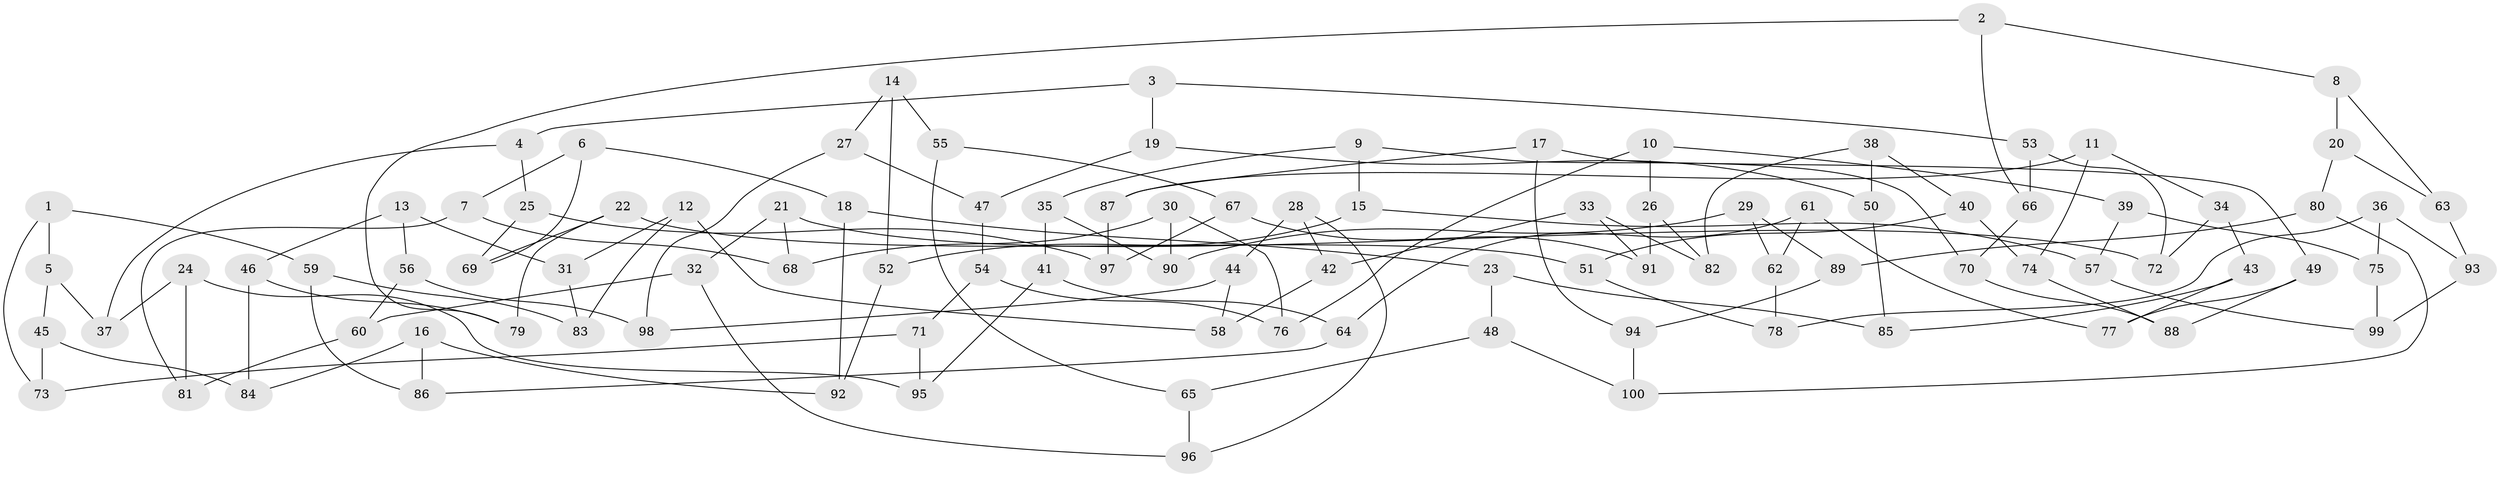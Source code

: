 // Generated by graph-tools (version 1.1) at 2025/11/02/21/25 10:11:15]
// undirected, 100 vertices, 150 edges
graph export_dot {
graph [start="1"]
  node [color=gray90,style=filled];
  1;
  2;
  3;
  4;
  5;
  6;
  7;
  8;
  9;
  10;
  11;
  12;
  13;
  14;
  15;
  16;
  17;
  18;
  19;
  20;
  21;
  22;
  23;
  24;
  25;
  26;
  27;
  28;
  29;
  30;
  31;
  32;
  33;
  34;
  35;
  36;
  37;
  38;
  39;
  40;
  41;
  42;
  43;
  44;
  45;
  46;
  47;
  48;
  49;
  50;
  51;
  52;
  53;
  54;
  55;
  56;
  57;
  58;
  59;
  60;
  61;
  62;
  63;
  64;
  65;
  66;
  67;
  68;
  69;
  70;
  71;
  72;
  73;
  74;
  75;
  76;
  77;
  78;
  79;
  80;
  81;
  82;
  83;
  84;
  85;
  86;
  87;
  88;
  89;
  90;
  91;
  92;
  93;
  94;
  95;
  96;
  97;
  98;
  99;
  100;
  1 -- 73;
  1 -- 59;
  1 -- 5;
  2 -- 66;
  2 -- 79;
  2 -- 8;
  3 -- 4;
  3 -- 53;
  3 -- 19;
  4 -- 25;
  4 -- 37;
  5 -- 37;
  5 -- 45;
  6 -- 7;
  6 -- 18;
  6 -- 69;
  7 -- 68;
  7 -- 81;
  8 -- 63;
  8 -- 20;
  9 -- 35;
  9 -- 15;
  9 -- 70;
  10 -- 39;
  10 -- 26;
  10 -- 76;
  11 -- 87;
  11 -- 74;
  11 -- 34;
  12 -- 83;
  12 -- 58;
  12 -- 31;
  13 -- 31;
  13 -- 56;
  13 -- 46;
  14 -- 52;
  14 -- 27;
  14 -- 55;
  15 -- 52;
  15 -- 57;
  16 -- 84;
  16 -- 86;
  16 -- 92;
  17 -- 94;
  17 -- 87;
  17 -- 49;
  18 -- 92;
  18 -- 23;
  19 -- 50;
  19 -- 47;
  20 -- 80;
  20 -- 63;
  21 -- 32;
  21 -- 72;
  21 -- 68;
  22 -- 51;
  22 -- 79;
  22 -- 69;
  23 -- 48;
  23 -- 85;
  24 -- 95;
  24 -- 37;
  24 -- 81;
  25 -- 97;
  25 -- 69;
  26 -- 91;
  26 -- 82;
  27 -- 47;
  27 -- 98;
  28 -- 42;
  28 -- 44;
  28 -- 96;
  29 -- 89;
  29 -- 62;
  29 -- 90;
  30 -- 76;
  30 -- 68;
  30 -- 90;
  31 -- 83;
  32 -- 96;
  32 -- 60;
  33 -- 42;
  33 -- 91;
  33 -- 82;
  34 -- 43;
  34 -- 72;
  35 -- 90;
  35 -- 41;
  36 -- 78;
  36 -- 75;
  36 -- 93;
  38 -- 40;
  38 -- 82;
  38 -- 50;
  39 -- 57;
  39 -- 75;
  40 -- 74;
  40 -- 51;
  41 -- 95;
  41 -- 64;
  42 -- 58;
  43 -- 85;
  43 -- 77;
  44 -- 98;
  44 -- 58;
  45 -- 84;
  45 -- 73;
  46 -- 84;
  46 -- 79;
  47 -- 54;
  48 -- 65;
  48 -- 100;
  49 -- 77;
  49 -- 88;
  50 -- 85;
  51 -- 78;
  52 -- 92;
  53 -- 66;
  53 -- 72;
  54 -- 76;
  54 -- 71;
  55 -- 67;
  55 -- 65;
  56 -- 98;
  56 -- 60;
  57 -- 99;
  59 -- 83;
  59 -- 86;
  60 -- 81;
  61 -- 62;
  61 -- 77;
  61 -- 64;
  62 -- 78;
  63 -- 93;
  64 -- 86;
  65 -- 96;
  66 -- 70;
  67 -- 91;
  67 -- 97;
  70 -- 88;
  71 -- 73;
  71 -- 95;
  74 -- 88;
  75 -- 99;
  80 -- 100;
  80 -- 89;
  87 -- 97;
  89 -- 94;
  93 -- 99;
  94 -- 100;
}
